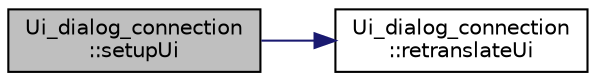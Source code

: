 digraph "Ui_dialog_connection::setupUi"
{
  edge [fontname="Helvetica",fontsize="10",labelfontname="Helvetica",labelfontsize="10"];
  node [fontname="Helvetica",fontsize="10",shape=record];
  rankdir="LR";
  Node4 [label="Ui_dialog_connection\l::setupUi",height=0.2,width=0.4,color="black", fillcolor="grey75", style="filled", fontcolor="black"];
  Node4 -> Node5 [color="midnightblue",fontsize="10",style="solid",fontname="Helvetica"];
  Node5 [label="Ui_dialog_connection\l::retranslateUi",height=0.2,width=0.4,color="black", fillcolor="white", style="filled",URL="$class_ui__dialog__connection.html#a1ee615449de468bc41ee5b49a3547e28"];
}
